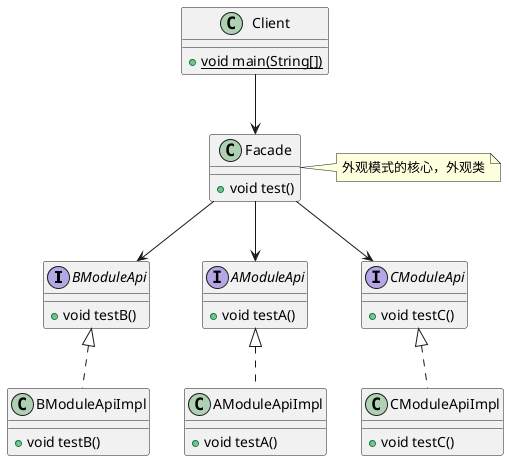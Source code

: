 @startuml
interface BModuleApi {
+ void testB()
}
class Facade {
+ void test()
}
class BModuleApiImpl {
+ void testB()
}
interface AModuleApi {
+ void testA()
}
class AModuleApiImpl {
+ void testA()
}
class Client {
+ {static} void main(String[])
}
interface CModuleApi {
+ void testC()
}
class CModuleApiImpl {
+ void testC()
}

BModuleApi <|.. BModuleApiImpl
AModuleApi <|.. AModuleApiImpl
CModuleApi <|.. CModuleApiImpl
Facade --> AModuleApi
Facade --> BModuleApi
Facade --> CModuleApi
Client --> Facade
note right of Facade : 外观模式的核心，外观类
@enduml